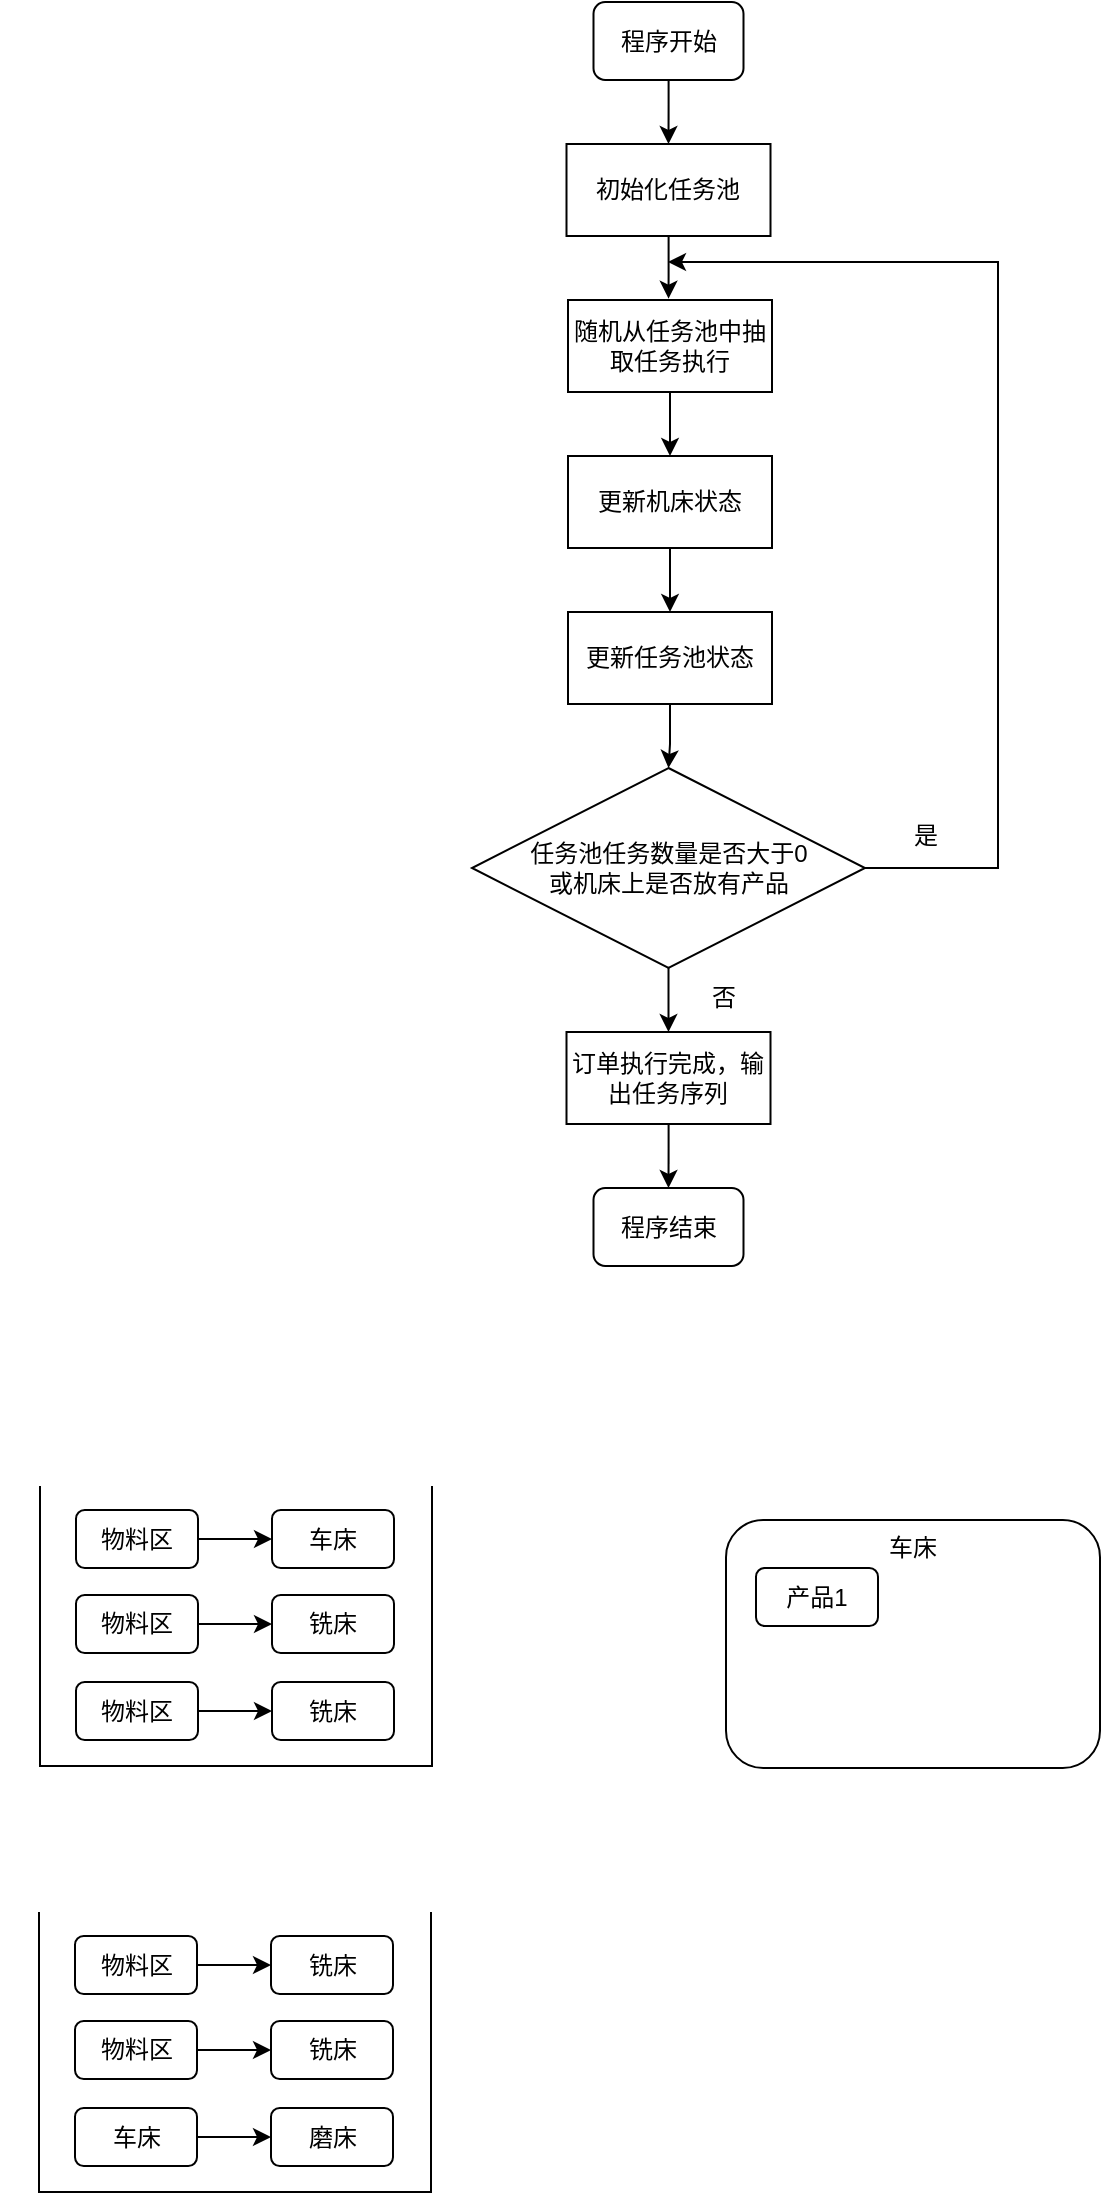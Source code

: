<mxfile version="20.0.4" type="onedrive"><diagram id="P40VbKkgNPXYbQUZ_HZ-" name="Page-1"><mxGraphModel grid="0" page="1" gridSize="10" guides="1" tooltips="1" connect="1" arrows="1" fold="1" pageScale="1" pageWidth="827" pageHeight="1169" math="0" shadow="0"><root><mxCell id="0"/><mxCell id="1" parent="0"/><mxCell id="urcikVK2iQWWzYJNjmc8-12" style="edgeStyle=orthogonalEdgeStyle;rounded=0;orthogonalLoop=1;jettySize=auto;html=1;entryX=0.5;entryY=0;entryDx=0;entryDy=0;" edge="1" parent="1" source="urcikVK2iQWWzYJNjmc8-3" target="urcikVK2iQWWzYJNjmc8-4"><mxGeometry relative="1" as="geometry"/></mxCell><mxCell id="urcikVK2iQWWzYJNjmc8-3" value="程序开始" style="rounded=1;whiteSpace=wrap;html=1;" vertex="1" parent="1"><mxGeometry x="375.75" y="34" width="75" height="39" as="geometry"/></mxCell><mxCell id="urcikVK2iQWWzYJNjmc8-14" style="edgeStyle=orthogonalEdgeStyle;rounded=0;orthogonalLoop=1;jettySize=auto;html=1;" edge="1" parent="1" source="urcikVK2iQWWzYJNjmc8-4"><mxGeometry relative="1" as="geometry"><mxPoint x="413.25" y="182.333" as="targetPoint"/></mxGeometry></mxCell><mxCell id="urcikVK2iQWWzYJNjmc8-4" value="初始化任务池" style="rounded=0;whiteSpace=wrap;html=1;" vertex="1" parent="1"><mxGeometry x="362.25" y="105" width="102" height="46" as="geometry"/></mxCell><mxCell id="urcikVK2iQWWzYJNjmc8-15" style="edgeStyle=orthogonalEdgeStyle;rounded=0;orthogonalLoop=1;jettySize=auto;html=1;" edge="1" parent="1" source="urcikVK2iQWWzYJNjmc8-5" target="urcikVK2iQWWzYJNjmc8-6"><mxGeometry relative="1" as="geometry"/></mxCell><mxCell id="urcikVK2iQWWzYJNjmc8-5" value="随机从任务池中抽取任务执行" style="rounded=0;whiteSpace=wrap;html=1;" vertex="1" parent="1"><mxGeometry x="363" y="183" width="102" height="46" as="geometry"/></mxCell><mxCell id="urcikVK2iQWWzYJNjmc8-16" style="edgeStyle=orthogonalEdgeStyle;rounded=0;orthogonalLoop=1;jettySize=auto;html=1;entryX=0.5;entryY=0;entryDx=0;entryDy=0;" edge="1" parent="1" source="urcikVK2iQWWzYJNjmc8-6" target="urcikVK2iQWWzYJNjmc8-7"><mxGeometry relative="1" as="geometry"/></mxCell><mxCell id="urcikVK2iQWWzYJNjmc8-6" value="更新机床状态" style="rounded=0;whiteSpace=wrap;html=1;" vertex="1" parent="1"><mxGeometry x="363" y="261" width="102" height="46" as="geometry"/></mxCell><mxCell id="urcikVK2iQWWzYJNjmc8-17" style="edgeStyle=orthogonalEdgeStyle;rounded=0;orthogonalLoop=1;jettySize=auto;html=1;entryX=0.5;entryY=0;entryDx=0;entryDy=0;" edge="1" parent="1" source="urcikVK2iQWWzYJNjmc8-7" target="urcikVK2iQWWzYJNjmc8-8"><mxGeometry relative="1" as="geometry"/></mxCell><mxCell id="urcikVK2iQWWzYJNjmc8-7" value="更新任务池状态" style="rounded=0;whiteSpace=wrap;html=1;" vertex="1" parent="1"><mxGeometry x="363" y="339" width="102" height="46" as="geometry"/></mxCell><mxCell id="urcikVK2iQWWzYJNjmc8-18" style="edgeStyle=orthogonalEdgeStyle;rounded=0;orthogonalLoop=1;jettySize=auto;html=1;" edge="1" parent="1" source="urcikVK2iQWWzYJNjmc8-8"><mxGeometry relative="1" as="geometry"><mxPoint x="413" y="164" as="targetPoint"/><Array as="points"><mxPoint x="578" y="467"/><mxPoint x="578" y="164"/></Array></mxGeometry></mxCell><mxCell id="urcikVK2iQWWzYJNjmc8-23" style="edgeStyle=orthogonalEdgeStyle;rounded=0;orthogonalLoop=1;jettySize=auto;html=1;entryX=0.5;entryY=0;entryDx=0;entryDy=0;" edge="1" parent="1" source="urcikVK2iQWWzYJNjmc8-8" target="urcikVK2iQWWzYJNjmc8-21"><mxGeometry relative="1" as="geometry"/></mxCell><mxCell id="urcikVK2iQWWzYJNjmc8-8" value="任务池任务数量是否大于0&lt;br&gt;或机床上是否放有产品" style="rhombus;whiteSpace=wrap;html=1;" vertex="1" parent="1"><mxGeometry x="315" y="417" width="196.5" height="100" as="geometry"/></mxCell><mxCell id="urcikVK2iQWWzYJNjmc8-19" value="是" style="text;html=1;strokeColor=none;fillColor=none;align=center;verticalAlign=middle;whiteSpace=wrap;rounded=0;" vertex="1" parent="1"><mxGeometry x="511.5" y="436" width="60" height="30" as="geometry"/></mxCell><mxCell id="urcikVK2iQWWzYJNjmc8-24" style="edgeStyle=orthogonalEdgeStyle;rounded=0;orthogonalLoop=1;jettySize=auto;html=1;entryX=0.5;entryY=0;entryDx=0;entryDy=0;" edge="1" parent="1" source="urcikVK2iQWWzYJNjmc8-21" target="urcikVK2iQWWzYJNjmc8-22"><mxGeometry relative="1" as="geometry"/></mxCell><mxCell id="urcikVK2iQWWzYJNjmc8-21" value="订单执行完成，输出任务序列" style="rounded=0;whiteSpace=wrap;html=1;" vertex="1" parent="1"><mxGeometry x="362.25" y="549" width="102" height="46" as="geometry"/></mxCell><mxCell id="urcikVK2iQWWzYJNjmc8-22" value="程序结束" style="rounded=1;whiteSpace=wrap;html=1;" vertex="1" parent="1"><mxGeometry x="375.75" y="627" width="75" height="39" as="geometry"/></mxCell><mxCell id="urcikVK2iQWWzYJNjmc8-25" value="否" style="text;html=1;strokeColor=none;fillColor=none;align=center;verticalAlign=middle;whiteSpace=wrap;rounded=0;" vertex="1" parent="1"><mxGeometry x="411" y="517" width="60" height="30" as="geometry"/></mxCell><mxCell id="urcikVK2iQWWzYJNjmc8-27" value="" style="rounded=0;whiteSpace=wrap;html=1;" vertex="1" parent="1"><mxGeometry x="99" y="774" width="196" height="142" as="geometry"/></mxCell><mxCell id="urcikVK2iQWWzYJNjmc8-28" value="" style="rounded=0;whiteSpace=wrap;html=1;strokeColor=none;" vertex="1" parent="1"><mxGeometry x="80" y="716" width="235" height="60" as="geometry"/></mxCell><mxCell id="urcikVK2iQWWzYJNjmc8-37" style="edgeStyle=orthogonalEdgeStyle;rounded=0;orthogonalLoop=1;jettySize=auto;html=1;entryX=0;entryY=0.5;entryDx=0;entryDy=0;" edge="1" parent="1" source="urcikVK2iQWWzYJNjmc8-30" target="urcikVK2iQWWzYJNjmc8-31"><mxGeometry relative="1" as="geometry"/></mxCell><mxCell id="urcikVK2iQWWzYJNjmc8-30" value="物料区" style="rounded=1;whiteSpace=wrap;html=1;" vertex="1" parent="1"><mxGeometry x="117" y="788" width="61" height="29" as="geometry"/></mxCell><mxCell id="urcikVK2iQWWzYJNjmc8-31" value="车床" style="rounded=1;whiteSpace=wrap;html=1;" vertex="1" parent="1"><mxGeometry x="215" y="788" width="61" height="29" as="geometry"/></mxCell><mxCell id="urcikVK2iQWWzYJNjmc8-38" style="edgeStyle=orthogonalEdgeStyle;rounded=0;orthogonalLoop=1;jettySize=auto;html=1;entryX=0;entryY=0.5;entryDx=0;entryDy=0;" edge="1" parent="1" source="urcikVK2iQWWzYJNjmc8-32" target="urcikVK2iQWWzYJNjmc8-34"><mxGeometry relative="1" as="geometry"/></mxCell><mxCell id="urcikVK2iQWWzYJNjmc8-32" value="物料区" style="rounded=1;whiteSpace=wrap;html=1;" vertex="1" parent="1"><mxGeometry x="117" y="830.5" width="61" height="29" as="geometry"/></mxCell><mxCell id="urcikVK2iQWWzYJNjmc8-39" style="edgeStyle=orthogonalEdgeStyle;rounded=0;orthogonalLoop=1;jettySize=auto;html=1;entryX=0;entryY=0.5;entryDx=0;entryDy=0;" edge="1" parent="1" source="urcikVK2iQWWzYJNjmc8-33" target="urcikVK2iQWWzYJNjmc8-35"><mxGeometry relative="1" as="geometry"/></mxCell><mxCell id="urcikVK2iQWWzYJNjmc8-33" value="物料区" style="rounded=1;whiteSpace=wrap;html=1;" vertex="1" parent="1"><mxGeometry x="117" y="874" width="61" height="29" as="geometry"/></mxCell><mxCell id="urcikVK2iQWWzYJNjmc8-34" value="铣床" style="rounded=1;whiteSpace=wrap;html=1;" vertex="1" parent="1"><mxGeometry x="215" y="830.5" width="61" height="29" as="geometry"/></mxCell><mxCell id="urcikVK2iQWWzYJNjmc8-35" value="铣床" style="rounded=1;whiteSpace=wrap;html=1;" vertex="1" parent="1"><mxGeometry x="215" y="874" width="61" height="29" as="geometry"/></mxCell><mxCell id="urcikVK2iQWWzYJNjmc8-40" value="车床" style="rounded=1;whiteSpace=wrap;html=1;verticalAlign=top;" vertex="1" parent="1"><mxGeometry x="442" y="793" width="187" height="124" as="geometry"/></mxCell><mxCell id="urcikVK2iQWWzYJNjmc8-41" value="产品1" style="rounded=1;whiteSpace=wrap;html=1;" vertex="1" parent="1"><mxGeometry x="457" y="817" width="61" height="29" as="geometry"/></mxCell><mxCell id="urcikVK2iQWWzYJNjmc8-42" value="" style="rounded=0;whiteSpace=wrap;html=1;" vertex="1" parent="1"><mxGeometry x="98.5" y="987" width="196" height="142" as="geometry"/></mxCell><mxCell id="urcikVK2iQWWzYJNjmc8-43" value="" style="rounded=0;whiteSpace=wrap;html=1;strokeColor=none;" vertex="1" parent="1"><mxGeometry x="79.5" y="929" width="235" height="60" as="geometry"/></mxCell><mxCell id="urcikVK2iQWWzYJNjmc8-44" style="edgeStyle=orthogonalEdgeStyle;rounded=0;orthogonalLoop=1;jettySize=auto;html=1;entryX=0;entryY=0.5;entryDx=0;entryDy=0;" edge="1" parent="1" source="urcikVK2iQWWzYJNjmc8-45" target="urcikVK2iQWWzYJNjmc8-46"><mxGeometry relative="1" as="geometry"/></mxCell><mxCell id="urcikVK2iQWWzYJNjmc8-45" value="物料区" style="rounded=1;whiteSpace=wrap;html=1;" vertex="1" parent="1"><mxGeometry x="116.5" y="1001" width="61" height="29" as="geometry"/></mxCell><mxCell id="urcikVK2iQWWzYJNjmc8-46" value="铣床" style="rounded=1;whiteSpace=wrap;html=1;" vertex="1" parent="1"><mxGeometry x="214.5" y="1001" width="61" height="29" as="geometry"/></mxCell><mxCell id="urcikVK2iQWWzYJNjmc8-47" style="edgeStyle=orthogonalEdgeStyle;rounded=0;orthogonalLoop=1;jettySize=auto;html=1;entryX=0;entryY=0.5;entryDx=0;entryDy=0;" edge="1" parent="1" source="urcikVK2iQWWzYJNjmc8-48" target="urcikVK2iQWWzYJNjmc8-51"><mxGeometry relative="1" as="geometry"/></mxCell><mxCell id="urcikVK2iQWWzYJNjmc8-48" value="物料区" style="rounded=1;whiteSpace=wrap;html=1;" vertex="1" parent="1"><mxGeometry x="116.5" y="1043.5" width="61" height="29" as="geometry"/></mxCell><mxCell id="urcikVK2iQWWzYJNjmc8-49" style="edgeStyle=orthogonalEdgeStyle;rounded=0;orthogonalLoop=1;jettySize=auto;html=1;entryX=0;entryY=0.5;entryDx=0;entryDy=0;" edge="1" parent="1" source="urcikVK2iQWWzYJNjmc8-50" target="urcikVK2iQWWzYJNjmc8-52"><mxGeometry relative="1" as="geometry"/></mxCell><mxCell id="urcikVK2iQWWzYJNjmc8-50" value="车床" style="rounded=1;whiteSpace=wrap;html=1;" vertex="1" parent="1"><mxGeometry x="116.5" y="1087" width="61" height="29" as="geometry"/></mxCell><mxCell id="urcikVK2iQWWzYJNjmc8-51" value="铣床" style="rounded=1;whiteSpace=wrap;html=1;" vertex="1" parent="1"><mxGeometry x="214.5" y="1043.5" width="61" height="29" as="geometry"/></mxCell><mxCell id="urcikVK2iQWWzYJNjmc8-52" value="磨床" style="rounded=1;whiteSpace=wrap;html=1;" vertex="1" parent="1"><mxGeometry x="214.5" y="1087" width="61" height="29" as="geometry"/></mxCell></root></mxGraphModel></diagram></mxfile>